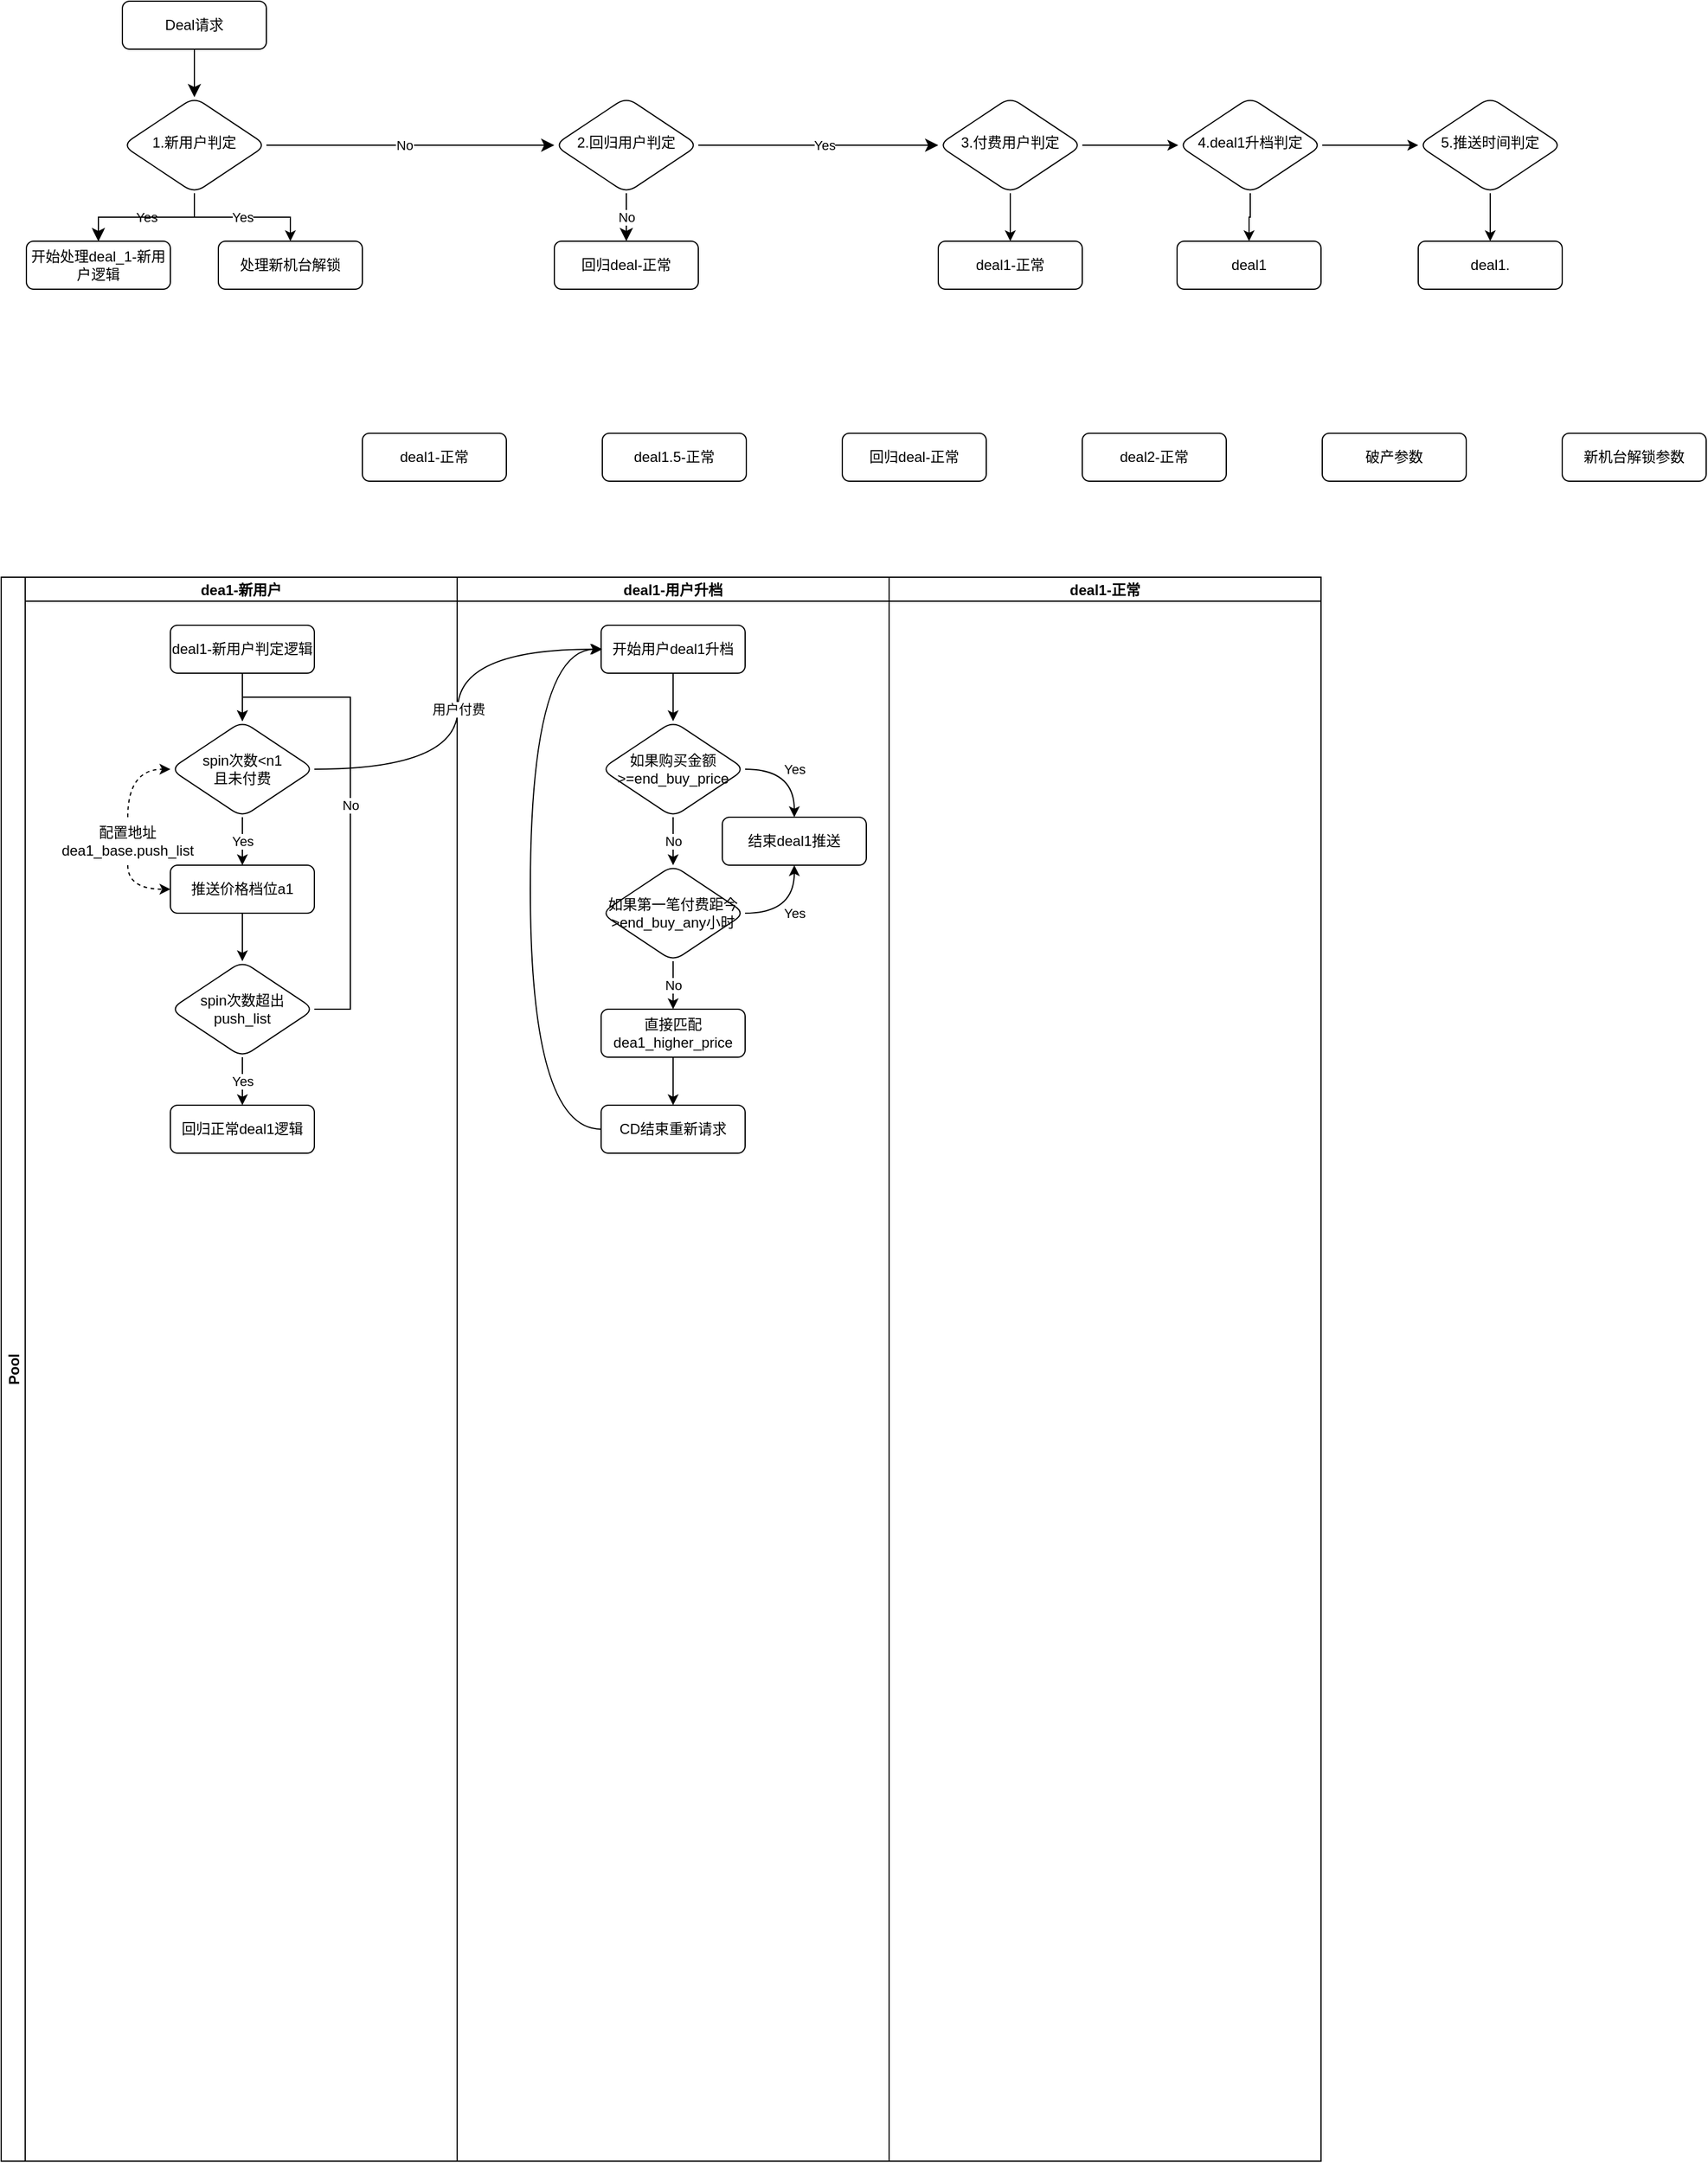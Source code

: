 <mxfile version="22.1.11" type="github">
  <diagram id="C5RBs43oDa-KdzZeNtuy" name="Page-1">
    <mxGraphModel dx="1783" dy="956" grid="1" gridSize="10" guides="1" tooltips="1" connect="1" arrows="1" fold="1" page="1" pageScale="1" pageWidth="827" pageHeight="1169" math="0" shadow="0">
      <root>
        <mxCell id="WIyWlLk6GJQsqaUBKTNV-0" />
        <mxCell id="WIyWlLk6GJQsqaUBKTNV-1" parent="WIyWlLk6GJQsqaUBKTNV-0" />
        <mxCell id="WIyWlLk6GJQsqaUBKTNV-2" value="" style="rounded=0;html=1;jettySize=auto;orthogonalLoop=1;fontSize=11;endArrow=classic;endFill=1;endSize=8;strokeWidth=1;shadow=0;labelBackgroundColor=default;edgeStyle=orthogonalEdgeStyle;" parent="WIyWlLk6GJQsqaUBKTNV-1" source="WIyWlLk6GJQsqaUBKTNV-3" target="WIyWlLk6GJQsqaUBKTNV-6" edge="1">
          <mxGeometry relative="1" as="geometry" />
        </mxCell>
        <mxCell id="WIyWlLk6GJQsqaUBKTNV-3" value="Deal请求" style="rounded=1;whiteSpace=wrap;html=1;fontSize=12;glass=0;strokeWidth=1;shadow=0;" parent="WIyWlLk6GJQsqaUBKTNV-1" vertex="1">
          <mxGeometry x="160" y="80" width="120" height="40" as="geometry" />
        </mxCell>
        <mxCell id="WIyWlLk6GJQsqaUBKTNV-4" value="Yes" style="rounded=0;html=1;jettySize=auto;orthogonalLoop=1;fontSize=11;endArrow=classic;endFill=1;endSize=8;strokeWidth=1;shadow=0;labelBackgroundColor=default;edgeStyle=orthogonalEdgeStyle;entryX=0.5;entryY=0;entryDx=0;entryDy=0;" parent="WIyWlLk6GJQsqaUBKTNV-1" source="WIyWlLk6GJQsqaUBKTNV-6" target="WIyWlLk6GJQsqaUBKTNV-12" edge="1">
          <mxGeometry relative="1" as="geometry">
            <mxPoint as="offset" />
            <mxPoint x="220" y="290" as="targetPoint" />
          </mxGeometry>
        </mxCell>
        <mxCell id="WIyWlLk6GJQsqaUBKTNV-5" value="No" style="edgeStyle=orthogonalEdgeStyle;rounded=0;html=1;jettySize=auto;orthogonalLoop=1;fontSize=11;endArrow=classic;endFill=1;endSize=8;strokeWidth=1;shadow=0;labelBackgroundColor=default;entryX=0;entryY=0.5;entryDx=0;entryDy=0;" parent="WIyWlLk6GJQsqaUBKTNV-1" source="WIyWlLk6GJQsqaUBKTNV-6" target="DPb7wRXF61A1M562Ad9j-0" edge="1">
          <mxGeometry x="-0.04" relative="1" as="geometry">
            <mxPoint as="offset" />
            <mxPoint x="320" y="210" as="targetPoint" />
          </mxGeometry>
        </mxCell>
        <mxCell id="DPb7wRXF61A1M562Ad9j-109" value="" style="edgeStyle=orthogonalEdgeStyle;rounded=0;orthogonalLoop=1;jettySize=auto;html=1;" edge="1" parent="WIyWlLk6GJQsqaUBKTNV-1" source="WIyWlLk6GJQsqaUBKTNV-6" target="WIyWlLk6GJQsqaUBKTNV-12">
          <mxGeometry relative="1" as="geometry" />
        </mxCell>
        <mxCell id="DPb7wRXF61A1M562Ad9j-111" value="Yes" style="edgeStyle=orthogonalEdgeStyle;rounded=0;orthogonalLoop=1;jettySize=auto;html=1;entryX=0.5;entryY=0;entryDx=0;entryDy=0;" edge="1" parent="WIyWlLk6GJQsqaUBKTNV-1" source="WIyWlLk6GJQsqaUBKTNV-6" target="DPb7wRXF61A1M562Ad9j-110">
          <mxGeometry relative="1" as="geometry" />
        </mxCell>
        <mxCell id="WIyWlLk6GJQsqaUBKTNV-6" value="1.新用户判定" style="rhombus;whiteSpace=wrap;html=1;shadow=0;fontFamily=Helvetica;fontSize=12;align=center;strokeWidth=1;spacing=6;spacingTop=-4;rounded=1;" parent="WIyWlLk6GJQsqaUBKTNV-1" vertex="1">
          <mxGeometry x="160" y="160" width="120" height="80" as="geometry" />
        </mxCell>
        <mxCell id="WIyWlLk6GJQsqaUBKTNV-12" value="开始处理deal_1-新用户逻辑" style="rounded=1;whiteSpace=wrap;html=1;fontSize=12;glass=0;strokeWidth=1;shadow=0;" parent="WIyWlLk6GJQsqaUBKTNV-1" vertex="1">
          <mxGeometry x="80" y="280" width="120" height="40" as="geometry" />
        </mxCell>
        <mxCell id="DPb7wRXF61A1M562Ad9j-0" value="2.回归用户判定" style="rhombus;whiteSpace=wrap;html=1;shadow=0;fontFamily=Helvetica;fontSize=12;align=center;strokeWidth=1;spacing=6;spacingTop=-4;rounded=1;" vertex="1" parent="WIyWlLk6GJQsqaUBKTNV-1">
          <mxGeometry x="520" y="160" width="120" height="80" as="geometry" />
        </mxCell>
        <mxCell id="DPb7wRXF61A1M562Ad9j-98" value="" style="edgeStyle=orthogonalEdgeStyle;rounded=0;orthogonalLoop=1;jettySize=auto;html=1;" edge="1" parent="WIyWlLk6GJQsqaUBKTNV-1" source="DPb7wRXF61A1M562Ad9j-1" target="DPb7wRXF61A1M562Ad9j-97">
          <mxGeometry relative="1" as="geometry" />
        </mxCell>
        <mxCell id="DPb7wRXF61A1M562Ad9j-100" style="edgeStyle=orthogonalEdgeStyle;rounded=0;orthogonalLoop=1;jettySize=auto;html=1;entryX=0.5;entryY=0;entryDx=0;entryDy=0;" edge="1" parent="WIyWlLk6GJQsqaUBKTNV-1" source="DPb7wRXF61A1M562Ad9j-1" target="DPb7wRXF61A1M562Ad9j-99">
          <mxGeometry relative="1" as="geometry" />
        </mxCell>
        <mxCell id="DPb7wRXF61A1M562Ad9j-1" value="3.付费用户判定" style="rhombus;whiteSpace=wrap;html=1;shadow=0;fontFamily=Helvetica;fontSize=12;align=center;strokeWidth=1;spacing=6;spacingTop=-4;rounded=1;" vertex="1" parent="WIyWlLk6GJQsqaUBKTNV-1">
          <mxGeometry x="840" y="160" width="120" height="80" as="geometry" />
        </mxCell>
        <mxCell id="DPb7wRXF61A1M562Ad9j-4" value="Yes" style="edgeStyle=orthogonalEdgeStyle;rounded=0;html=1;jettySize=auto;orthogonalLoop=1;fontSize=11;endArrow=classic;endFill=1;endSize=8;strokeWidth=1;shadow=0;labelBackgroundColor=default;entryX=0;entryY=0.5;entryDx=0;entryDy=0;exitX=1;exitY=0.5;exitDx=0;exitDy=0;" edge="1" parent="WIyWlLk6GJQsqaUBKTNV-1" source="DPb7wRXF61A1M562Ad9j-0" target="DPb7wRXF61A1M562Ad9j-1">
          <mxGeometry x="0.043" relative="1" as="geometry">
            <mxPoint as="offset" />
            <mxPoint x="280" y="220" as="sourcePoint" />
            <mxPoint x="530" y="220" as="targetPoint" />
          </mxGeometry>
        </mxCell>
        <mxCell id="DPb7wRXF61A1M562Ad9j-5" value="No" style="rounded=0;html=1;jettySize=auto;orthogonalLoop=1;fontSize=11;endArrow=classic;endFill=1;endSize=8;strokeWidth=1;shadow=0;labelBackgroundColor=default;edgeStyle=orthogonalEdgeStyle;exitX=0.5;exitY=1;exitDx=0;exitDy=0;entryX=0.5;entryY=0;entryDx=0;entryDy=0;" edge="1" parent="WIyWlLk6GJQsqaUBKTNV-1" source="DPb7wRXF61A1M562Ad9j-0" target="DPb7wRXF61A1M562Ad9j-6">
          <mxGeometry relative="1" as="geometry">
            <mxPoint as="offset" />
            <mxPoint x="230" y="260" as="sourcePoint" />
            <mxPoint x="570" y="320" as="targetPoint" />
          </mxGeometry>
        </mxCell>
        <mxCell id="DPb7wRXF61A1M562Ad9j-6" value="回归deal-正常" style="rounded=1;whiteSpace=wrap;html=1;fontSize=12;glass=0;strokeWidth=1;shadow=0;" vertex="1" parent="WIyWlLk6GJQsqaUBKTNV-1">
          <mxGeometry x="520" y="280" width="120" height="40" as="geometry" />
        </mxCell>
        <mxCell id="DPb7wRXF61A1M562Ad9j-51" value="deal1-正常" style="rounded=1;whiteSpace=wrap;html=1;" vertex="1" parent="WIyWlLk6GJQsqaUBKTNV-1">
          <mxGeometry x="360" y="440" width="120" height="40" as="geometry" />
        </mxCell>
        <mxCell id="DPb7wRXF61A1M562Ad9j-53" value="deal1.5-正常" style="rounded=1;whiteSpace=wrap;html=1;" vertex="1" parent="WIyWlLk6GJQsqaUBKTNV-1">
          <mxGeometry x="560" y="440" width="120" height="40" as="geometry" />
        </mxCell>
        <mxCell id="DPb7wRXF61A1M562Ad9j-54" value="回归deal-正常" style="rounded=1;whiteSpace=wrap;html=1;" vertex="1" parent="WIyWlLk6GJQsqaUBKTNV-1">
          <mxGeometry x="760" y="440" width="120" height="40" as="geometry" />
        </mxCell>
        <mxCell id="DPb7wRXF61A1M562Ad9j-55" value="破产参数" style="rounded=1;whiteSpace=wrap;html=1;" vertex="1" parent="WIyWlLk6GJQsqaUBKTNV-1">
          <mxGeometry x="1160" y="440" width="120" height="40" as="geometry" />
        </mxCell>
        <mxCell id="DPb7wRXF61A1M562Ad9j-56" value="deal2-正常" style="rounded=1;whiteSpace=wrap;html=1;" vertex="1" parent="WIyWlLk6GJQsqaUBKTNV-1">
          <mxGeometry x="960" y="440" width="120" height="40" as="geometry" />
        </mxCell>
        <mxCell id="DPb7wRXF61A1M562Ad9j-57" value="新机台解锁参数" style="rounded=1;whiteSpace=wrap;html=1;" vertex="1" parent="WIyWlLk6GJQsqaUBKTNV-1">
          <mxGeometry x="1360" y="440" width="120" height="40" as="geometry" />
        </mxCell>
        <mxCell id="DPb7wRXF61A1M562Ad9j-62" value="Pool" style="swimlane;childLayout=stackLayout;resizeParent=1;resizeParentMax=0;startSize=20;horizontal=0;horizontalStack=1;" vertex="1" parent="WIyWlLk6GJQsqaUBKTNV-1">
          <mxGeometry x="59" y="560" width="1100" height="1320" as="geometry" />
        </mxCell>
        <mxCell id="DPb7wRXF61A1M562Ad9j-63" value="dea1-新用户" style="swimlane;startSize=20;" vertex="1" parent="DPb7wRXF61A1M562Ad9j-62">
          <mxGeometry x="20" width="360" height="1320" as="geometry" />
        </mxCell>
        <mxCell id="DPb7wRXF61A1M562Ad9j-8" value="deal1-新用户判定逻辑" style="rounded=1;whiteSpace=wrap;html=1;fontSize=12;glass=0;strokeWidth=1;shadow=0;" vertex="1" parent="DPb7wRXF61A1M562Ad9j-63">
          <mxGeometry x="121.0" y="40" width="120" height="40" as="geometry" />
        </mxCell>
        <mxCell id="DPb7wRXF61A1M562Ad9j-20" value="spin次数&amp;lt;n1&lt;br&gt;且未付费" style="rhombus;whiteSpace=wrap;html=1;rounded=1;glass=0;strokeWidth=1;shadow=0;" vertex="1" parent="DPb7wRXF61A1M562Ad9j-63">
          <mxGeometry x="121.0" y="120" width="120" height="80" as="geometry" />
        </mxCell>
        <mxCell id="DPb7wRXF61A1M562Ad9j-21" value="" style="edgeStyle=orthogonalEdgeStyle;rounded=0;orthogonalLoop=1;jettySize=auto;html=1;" edge="1" parent="DPb7wRXF61A1M562Ad9j-63" source="DPb7wRXF61A1M562Ad9j-8" target="DPb7wRXF61A1M562Ad9j-20">
          <mxGeometry relative="1" as="geometry" />
        </mxCell>
        <mxCell id="DPb7wRXF61A1M562Ad9j-24" value="推送价格档位a1" style="whiteSpace=wrap;html=1;rounded=1;glass=0;strokeWidth=1;shadow=0;" vertex="1" parent="DPb7wRXF61A1M562Ad9j-63">
          <mxGeometry x="121.0" y="240" width="120" height="40" as="geometry" />
        </mxCell>
        <mxCell id="DPb7wRXF61A1M562Ad9j-23" value="Yes" style="edgeStyle=orthogonalEdgeStyle;rounded=0;orthogonalLoop=1;jettySize=auto;html=1;entryX=0.5;entryY=0;entryDx=0;entryDy=0;labelBackgroundColor=default;" edge="1" parent="DPb7wRXF61A1M562Ad9j-63" source="DPb7wRXF61A1M562Ad9j-20" target="DPb7wRXF61A1M562Ad9j-24">
          <mxGeometry relative="1" as="geometry">
            <mxPoint x="181" y="300" as="targetPoint" />
            <mxPoint as="offset" />
          </mxGeometry>
        </mxCell>
        <mxCell id="DPb7wRXF61A1M562Ad9j-46" value="No" style="edgeStyle=orthogonalEdgeStyle;rounded=0;orthogonalLoop=1;jettySize=auto;html=1;entryX=0.5;entryY=0;entryDx=0;entryDy=0;" edge="1" parent="DPb7wRXF61A1M562Ad9j-63" source="DPb7wRXF61A1M562Ad9j-45" target="DPb7wRXF61A1M562Ad9j-20">
          <mxGeometry x="-0.0" relative="1" as="geometry">
            <mxPoint x="111.0" y="160" as="targetPoint" />
            <Array as="points">
              <mxPoint x="271" y="360" />
              <mxPoint x="271" y="100" />
              <mxPoint x="181" y="100" />
            </Array>
            <mxPoint as="offset" />
          </mxGeometry>
        </mxCell>
        <mxCell id="DPb7wRXF61A1M562Ad9j-45" value="spin次数超出&lt;br&gt;push_list" style="rhombus;whiteSpace=wrap;html=1;rounded=1;glass=0;strokeWidth=1;shadow=0;" vertex="1" parent="DPb7wRXF61A1M562Ad9j-63">
          <mxGeometry x="121.0" y="320" width="120" height="80" as="geometry" />
        </mxCell>
        <mxCell id="DPb7wRXF61A1M562Ad9j-40" style="edgeStyle=orthogonalEdgeStyle;rounded=0;orthogonalLoop=1;jettySize=auto;html=1;entryX=0.5;entryY=0;entryDx=0;entryDy=0;" edge="1" parent="DPb7wRXF61A1M562Ad9j-63" source="DPb7wRXF61A1M562Ad9j-24" target="DPb7wRXF61A1M562Ad9j-45">
          <mxGeometry relative="1" as="geometry">
            <mxPoint x="181" y="320" as="targetPoint" />
          </mxGeometry>
        </mxCell>
        <mxCell id="DPb7wRXF61A1M562Ad9j-48" value="回归正常deal1逻辑" style="whiteSpace=wrap;html=1;rounded=1;glass=0;strokeWidth=1;shadow=0;" vertex="1" parent="DPb7wRXF61A1M562Ad9j-63">
          <mxGeometry x="121.0" y="440" width="120" height="40" as="geometry" />
        </mxCell>
        <mxCell id="DPb7wRXF61A1M562Ad9j-49" value="Yes" style="edgeStyle=orthogonalEdgeStyle;rounded=0;orthogonalLoop=1;jettySize=auto;html=1;" edge="1" parent="DPb7wRXF61A1M562Ad9j-63" source="DPb7wRXF61A1M562Ad9j-45" target="DPb7wRXF61A1M562Ad9j-48">
          <mxGeometry relative="1" as="geometry" />
        </mxCell>
        <mxCell id="DPb7wRXF61A1M562Ad9j-71" style="edgeStyle=orthogonalEdgeStyle;orthogonalLoop=1;jettySize=auto;html=1;entryX=0;entryY=0.5;entryDx=0;entryDy=0;dashed=1;curved=1;" edge="1" parent="DPb7wRXF61A1M562Ad9j-63" source="DPb7wRXF61A1M562Ad9j-32" target="DPb7wRXF61A1M562Ad9j-24">
          <mxGeometry relative="1" as="geometry" />
        </mxCell>
        <mxCell id="DPb7wRXF61A1M562Ad9j-72" style="edgeStyle=orthogonalEdgeStyle;orthogonalLoop=1;jettySize=auto;html=1;entryX=0;entryY=0.5;entryDx=0;entryDy=0;dashed=1;curved=1;" edge="1" parent="DPb7wRXF61A1M562Ad9j-63" source="DPb7wRXF61A1M562Ad9j-32" target="DPb7wRXF61A1M562Ad9j-20">
          <mxGeometry relative="1" as="geometry" />
        </mxCell>
        <mxCell id="DPb7wRXF61A1M562Ad9j-32" value="配置地址&lt;br&gt;dea1_base.push_list" style="text;html=1;strokeColor=none;fillColor=none;align=center;verticalAlign=middle;whiteSpace=wrap;rounded=0;" vertex="1" parent="DPb7wRXF61A1M562Ad9j-63">
          <mxGeometry x="11" y="200" width="149" height="40" as="geometry" />
        </mxCell>
        <mxCell id="DPb7wRXF61A1M562Ad9j-64" value="deal1-用户升档" style="swimlane;startSize=20;" vertex="1" parent="DPb7wRXF61A1M562Ad9j-62">
          <mxGeometry x="380" width="360" height="1320" as="geometry" />
        </mxCell>
        <mxCell id="DPb7wRXF61A1M562Ad9j-80" value="" style="edgeStyle=orthogonalEdgeStyle;rounded=0;orthogonalLoop=1;jettySize=auto;html=1;" edge="1" parent="DPb7wRXF61A1M562Ad9j-64" source="DPb7wRXF61A1M562Ad9j-77" target="DPb7wRXF61A1M562Ad9j-79">
          <mxGeometry relative="1" as="geometry" />
        </mxCell>
        <mxCell id="DPb7wRXF61A1M562Ad9j-77" value="开始用户deal1升档" style="rounded=1;whiteSpace=wrap;html=1;" vertex="1" parent="DPb7wRXF61A1M562Ad9j-64">
          <mxGeometry x="120" y="40" width="120" height="40" as="geometry" />
        </mxCell>
        <mxCell id="DPb7wRXF61A1M562Ad9j-83" value="No" style="edgeStyle=orthogonalEdgeStyle;rounded=0;orthogonalLoop=1;jettySize=auto;html=1;" edge="1" parent="DPb7wRXF61A1M562Ad9j-64" source="DPb7wRXF61A1M562Ad9j-79" target="DPb7wRXF61A1M562Ad9j-82">
          <mxGeometry relative="1" as="geometry" />
        </mxCell>
        <mxCell id="DPb7wRXF61A1M562Ad9j-92" value="Yes" style="edgeStyle=orthogonalEdgeStyle;orthogonalLoop=1;jettySize=auto;html=1;entryX=0.5;entryY=0;entryDx=0;entryDy=0;curved=1;" edge="1" parent="DPb7wRXF61A1M562Ad9j-64" source="DPb7wRXF61A1M562Ad9j-79" target="DPb7wRXF61A1M562Ad9j-89">
          <mxGeometry relative="1" as="geometry">
            <Array as="points">
              <mxPoint x="281" y="160" />
            </Array>
          </mxGeometry>
        </mxCell>
        <mxCell id="DPb7wRXF61A1M562Ad9j-79" value="如果购买金额&amp;gt;=end_buy_price" style="rhombus;whiteSpace=wrap;html=1;rounded=1;" vertex="1" parent="DPb7wRXF61A1M562Ad9j-64">
          <mxGeometry x="120" y="120" width="120" height="80" as="geometry" />
        </mxCell>
        <mxCell id="DPb7wRXF61A1M562Ad9j-86" value="No" style="edgeStyle=orthogonalEdgeStyle;rounded=0;orthogonalLoop=1;jettySize=auto;html=1;" edge="1" parent="DPb7wRXF61A1M562Ad9j-64" source="DPb7wRXF61A1M562Ad9j-82" target="DPb7wRXF61A1M562Ad9j-85">
          <mxGeometry relative="1" as="geometry" />
        </mxCell>
        <mxCell id="DPb7wRXF61A1M562Ad9j-91" value="Yes" style="edgeStyle=orthogonalEdgeStyle;orthogonalLoop=1;jettySize=auto;html=1;entryX=0.5;entryY=1;entryDx=0;entryDy=0;curved=1;" edge="1" parent="DPb7wRXF61A1M562Ad9j-64" source="DPb7wRXF61A1M562Ad9j-82" target="DPb7wRXF61A1M562Ad9j-89">
          <mxGeometry relative="1" as="geometry">
            <Array as="points">
              <mxPoint x="281" y="280" />
            </Array>
          </mxGeometry>
        </mxCell>
        <mxCell id="DPb7wRXF61A1M562Ad9j-82" value="如果第一笔付费距今&amp;gt;end_buy_any小时" style="rhombus;whiteSpace=wrap;html=1;rounded=1;" vertex="1" parent="DPb7wRXF61A1M562Ad9j-64">
          <mxGeometry x="120" y="240" width="120" height="80" as="geometry" />
        </mxCell>
        <mxCell id="DPb7wRXF61A1M562Ad9j-95" value="" style="edgeStyle=orthogonalEdgeStyle;rounded=0;orthogonalLoop=1;jettySize=auto;html=1;" edge="1" parent="DPb7wRXF61A1M562Ad9j-64" source="DPb7wRXF61A1M562Ad9j-85" target="DPb7wRXF61A1M562Ad9j-94">
          <mxGeometry relative="1" as="geometry" />
        </mxCell>
        <mxCell id="DPb7wRXF61A1M562Ad9j-85" value="直接匹配dea1_higher_price" style="whiteSpace=wrap;html=1;rounded=1;" vertex="1" parent="DPb7wRXF61A1M562Ad9j-64">
          <mxGeometry x="120" y="360" width="120" height="40" as="geometry" />
        </mxCell>
        <mxCell id="DPb7wRXF61A1M562Ad9j-89" value="结束deal1推送" style="whiteSpace=wrap;html=1;rounded=1;" vertex="1" parent="DPb7wRXF61A1M562Ad9j-64">
          <mxGeometry x="221" y="200" width="120" height="40" as="geometry" />
        </mxCell>
        <mxCell id="DPb7wRXF61A1M562Ad9j-96" style="edgeStyle=orthogonalEdgeStyle;orthogonalLoop=1;jettySize=auto;html=1;curved=1;" edge="1" parent="DPb7wRXF61A1M562Ad9j-64" source="DPb7wRXF61A1M562Ad9j-94">
          <mxGeometry relative="1" as="geometry">
            <mxPoint x="121" y="60" as="targetPoint" />
            <Array as="points">
              <mxPoint x="61" y="460" />
              <mxPoint x="61" y="60" />
            </Array>
          </mxGeometry>
        </mxCell>
        <mxCell id="DPb7wRXF61A1M562Ad9j-94" value="CD结束重新请求" style="whiteSpace=wrap;html=1;rounded=1;" vertex="1" parent="DPb7wRXF61A1M562Ad9j-64">
          <mxGeometry x="120" y="440" width="120" height="40" as="geometry" />
        </mxCell>
        <mxCell id="DPb7wRXF61A1M562Ad9j-65" value="deal1-正常" style="swimlane;startSize=20;" vertex="1" parent="DPb7wRXF61A1M562Ad9j-62">
          <mxGeometry x="740" width="360" height="1320" as="geometry" />
        </mxCell>
        <mxCell id="DPb7wRXF61A1M562Ad9j-81" value="用户付费" style="edgeStyle=orthogonalEdgeStyle;orthogonalLoop=1;jettySize=auto;html=1;entryX=0;entryY=0.5;entryDx=0;entryDy=0;curved=1;" edge="1" parent="DPb7wRXF61A1M562Ad9j-62" source="DPb7wRXF61A1M562Ad9j-20" target="DPb7wRXF61A1M562Ad9j-77">
          <mxGeometry relative="1" as="geometry" />
        </mxCell>
        <mxCell id="DPb7wRXF61A1M562Ad9j-102" style="edgeStyle=orthogonalEdgeStyle;rounded=0;orthogonalLoop=1;jettySize=auto;html=1;entryX=0.5;entryY=0;entryDx=0;entryDy=0;" edge="1" parent="WIyWlLk6GJQsqaUBKTNV-1" source="DPb7wRXF61A1M562Ad9j-97" target="DPb7wRXF61A1M562Ad9j-101">
          <mxGeometry relative="1" as="geometry" />
        </mxCell>
        <mxCell id="DPb7wRXF61A1M562Ad9j-104" value="" style="edgeStyle=orthogonalEdgeStyle;rounded=0;orthogonalLoop=1;jettySize=auto;html=1;" edge="1" parent="WIyWlLk6GJQsqaUBKTNV-1" source="DPb7wRXF61A1M562Ad9j-97" target="DPb7wRXF61A1M562Ad9j-103">
          <mxGeometry relative="1" as="geometry" />
        </mxCell>
        <mxCell id="DPb7wRXF61A1M562Ad9j-97" value="4.deal1升档判定" style="rhombus;whiteSpace=wrap;html=1;shadow=0;fontFamily=Helvetica;fontSize=12;align=center;strokeWidth=1;spacing=6;spacingTop=-4;rounded=1;" vertex="1" parent="WIyWlLk6GJQsqaUBKTNV-1">
          <mxGeometry x="1040" y="160" width="120" height="80" as="geometry" />
        </mxCell>
        <mxCell id="DPb7wRXF61A1M562Ad9j-99" value="deal1-正常" style="rounded=1;whiteSpace=wrap;html=1;fontSize=12;glass=0;strokeWidth=1;shadow=0;" vertex="1" parent="WIyWlLk6GJQsqaUBKTNV-1">
          <mxGeometry x="840" y="280" width="120" height="40" as="geometry" />
        </mxCell>
        <mxCell id="DPb7wRXF61A1M562Ad9j-101" value="deal1" style="rounded=1;whiteSpace=wrap;html=1;fontSize=12;glass=0;strokeWidth=1;shadow=0;" vertex="1" parent="WIyWlLk6GJQsqaUBKTNV-1">
          <mxGeometry x="1039" y="280" width="120" height="40" as="geometry" />
        </mxCell>
        <mxCell id="DPb7wRXF61A1M562Ad9j-106" style="edgeStyle=orthogonalEdgeStyle;rounded=0;orthogonalLoop=1;jettySize=auto;html=1;" edge="1" parent="WIyWlLk6GJQsqaUBKTNV-1" source="DPb7wRXF61A1M562Ad9j-103" target="DPb7wRXF61A1M562Ad9j-105">
          <mxGeometry relative="1" as="geometry" />
        </mxCell>
        <mxCell id="DPb7wRXF61A1M562Ad9j-103" value="5.推送时间判定" style="rhombus;whiteSpace=wrap;html=1;shadow=0;fontFamily=Helvetica;fontSize=12;align=center;strokeWidth=1;spacing=6;spacingTop=-4;rounded=1;" vertex="1" parent="WIyWlLk6GJQsqaUBKTNV-1">
          <mxGeometry x="1240" y="160" width="120" height="80" as="geometry" />
        </mxCell>
        <mxCell id="DPb7wRXF61A1M562Ad9j-105" value="deal1." style="rounded=1;whiteSpace=wrap;html=1;fontSize=12;glass=0;strokeWidth=1;shadow=0;" vertex="1" parent="WIyWlLk6GJQsqaUBKTNV-1">
          <mxGeometry x="1240" y="280" width="120" height="40" as="geometry" />
        </mxCell>
        <mxCell id="DPb7wRXF61A1M562Ad9j-110" value="处理新机台解锁" style="rounded=1;whiteSpace=wrap;html=1;fontSize=12;glass=0;strokeWidth=1;shadow=0;" vertex="1" parent="WIyWlLk6GJQsqaUBKTNV-1">
          <mxGeometry x="240" y="280" width="120" height="40" as="geometry" />
        </mxCell>
      </root>
    </mxGraphModel>
  </diagram>
</mxfile>
